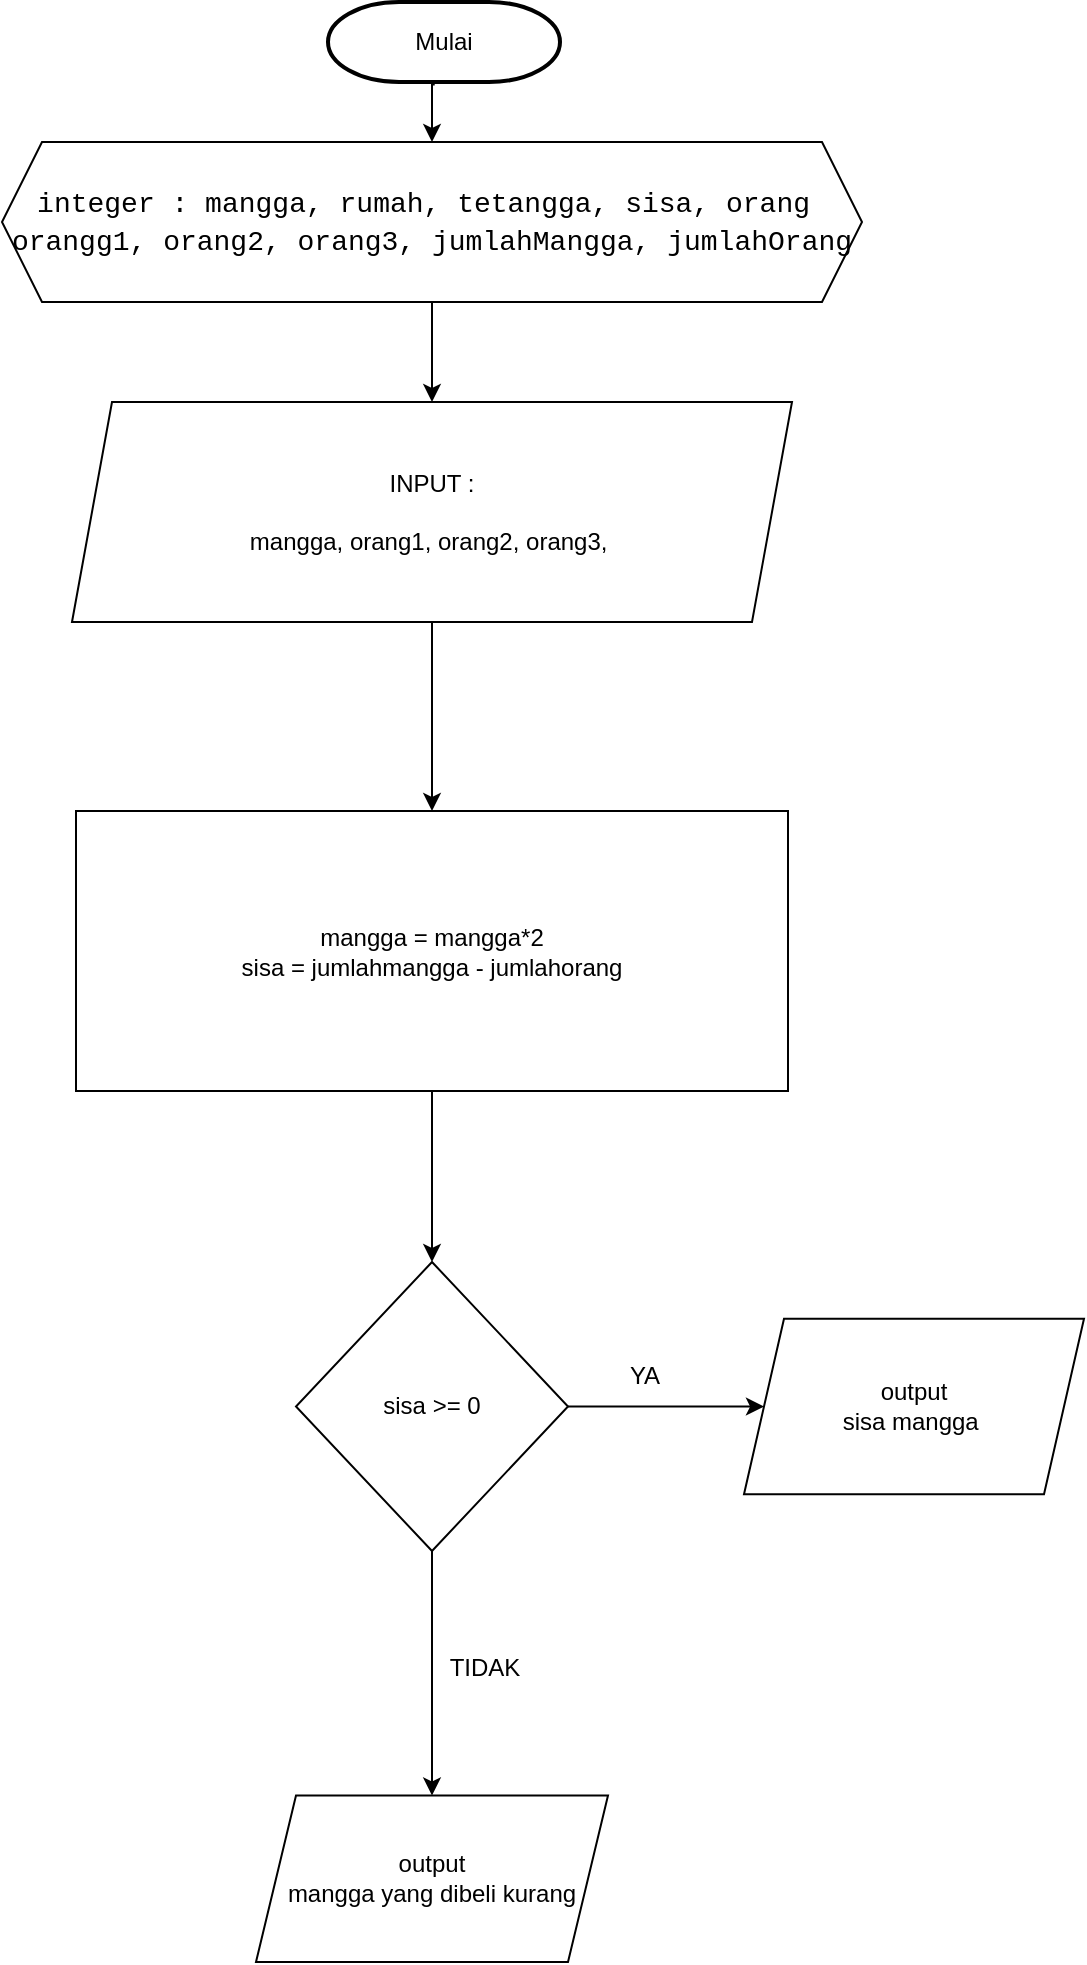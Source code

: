 <mxfile version="24.8.6">
  <diagram id="C5RBs43oDa-KdzZeNtuy" name="Page-1">
    <mxGraphModel dx="1500" dy="796" grid="1" gridSize="10" guides="1" tooltips="1" connect="1" arrows="1" fold="1" page="1" pageScale="1" pageWidth="827" pageHeight="1169" math="0" shadow="0">
      <root>
        <mxCell id="WIyWlLk6GJQsqaUBKTNV-0" />
        <mxCell id="WIyWlLk6GJQsqaUBKTNV-1" parent="WIyWlLk6GJQsqaUBKTNV-0" />
        <mxCell id="gMkqPlH_A6FbWqGvBuWD-2" style="edgeStyle=orthogonalEdgeStyle;rounded=0;orthogonalLoop=1;jettySize=auto;html=1;entryX=0.5;entryY=0;entryDx=0;entryDy=0;" parent="WIyWlLk6GJQsqaUBKTNV-1" source="gMkqPlH_A6FbWqGvBuWD-0" target="gMkqPlH_A6FbWqGvBuWD-1" edge="1">
          <mxGeometry relative="1" as="geometry" />
        </mxCell>
        <mxCell id="gMkqPlH_A6FbWqGvBuWD-0" value="&lt;div style=&quot;font-family: Consolas, &amp;quot;Courier New&amp;quot;, monospace; font-size: 14px; line-height: 19px; white-space: pre;&quot;&gt;&lt;div style=&quot;&quot;&gt;integer : mangga, rumah, tetangga, sisa, orang &lt;/div&gt;&lt;div style=&quot;&quot;&gt;orangg1, orang2, orang3, jumlahMangga, jumlahOrang&lt;/div&gt;&lt;/div&gt;" style="shape=hexagon;perimeter=hexagonPerimeter2;whiteSpace=wrap;html=1;fixedSize=1;" parent="WIyWlLk6GJQsqaUBKTNV-1" vertex="1">
          <mxGeometry x="199" y="110" width="430" height="80" as="geometry" />
        </mxCell>
        <mxCell id="obYkecV_zn7gyNt0R_FH-3" value="" style="edgeStyle=orthogonalEdgeStyle;rounded=0;orthogonalLoop=1;jettySize=auto;html=1;" edge="1" parent="WIyWlLk6GJQsqaUBKTNV-1" source="gMkqPlH_A6FbWqGvBuWD-1" target="obYkecV_zn7gyNt0R_FH-2">
          <mxGeometry relative="1" as="geometry" />
        </mxCell>
        <mxCell id="gMkqPlH_A6FbWqGvBuWD-1" value="INPUT :&lt;div&gt;&lt;br&gt;&lt;/div&gt;&lt;div&gt;mangga, orang1, orang2, orang3,&amp;nbsp;&lt;/div&gt;" style="shape=parallelogram;perimeter=parallelogramPerimeter;whiteSpace=wrap;html=1;fixedSize=1;" parent="WIyWlLk6GJQsqaUBKTNV-1" vertex="1">
          <mxGeometry x="234" y="240" width="360" height="110" as="geometry" />
        </mxCell>
        <mxCell id="obYkecV_zn7gyNt0R_FH-0" value="Mulai" style="strokeWidth=2;html=1;shape=mxgraph.flowchart.terminator;whiteSpace=wrap;" vertex="1" parent="WIyWlLk6GJQsqaUBKTNV-1">
          <mxGeometry x="362" y="40" width="116" height="40" as="geometry" />
        </mxCell>
        <mxCell id="obYkecV_zn7gyNt0R_FH-1" style="edgeStyle=orthogonalEdgeStyle;rounded=0;orthogonalLoop=1;jettySize=auto;html=1;exitX=0.46;exitY=1.031;exitDx=0;exitDy=0;exitPerimeter=0;entryX=0.5;entryY=0;entryDx=0;entryDy=0;" edge="1" parent="WIyWlLk6GJQsqaUBKTNV-1" source="obYkecV_zn7gyNt0R_FH-0" target="gMkqPlH_A6FbWqGvBuWD-0">
          <mxGeometry relative="1" as="geometry">
            <mxPoint x="420" y="100" as="sourcePoint" />
            <mxPoint x="410" y="120" as="targetPoint" />
          </mxGeometry>
        </mxCell>
        <mxCell id="obYkecV_zn7gyNt0R_FH-5" value="" style="edgeStyle=orthogonalEdgeStyle;rounded=0;orthogonalLoop=1;jettySize=auto;html=1;" edge="1" parent="WIyWlLk6GJQsqaUBKTNV-1" source="obYkecV_zn7gyNt0R_FH-2" target="obYkecV_zn7gyNt0R_FH-4">
          <mxGeometry relative="1" as="geometry" />
        </mxCell>
        <mxCell id="obYkecV_zn7gyNt0R_FH-2" value="mangga = mangga*2&lt;div&gt;sisa = jumlahmangga - jumlahorang&lt;/div&gt;" style="rounded=0;whiteSpace=wrap;html=1;" vertex="1" parent="WIyWlLk6GJQsqaUBKTNV-1">
          <mxGeometry x="236" y="444.5" width="356" height="140" as="geometry" />
        </mxCell>
        <mxCell id="obYkecV_zn7gyNt0R_FH-7" value="" style="edgeStyle=orthogonalEdgeStyle;rounded=0;orthogonalLoop=1;jettySize=auto;html=1;" edge="1" parent="WIyWlLk6GJQsqaUBKTNV-1" source="obYkecV_zn7gyNt0R_FH-4" target="obYkecV_zn7gyNt0R_FH-6">
          <mxGeometry relative="1" as="geometry" />
        </mxCell>
        <mxCell id="obYkecV_zn7gyNt0R_FH-9" value="" style="edgeStyle=orthogonalEdgeStyle;rounded=0;orthogonalLoop=1;jettySize=auto;html=1;" edge="1" parent="WIyWlLk6GJQsqaUBKTNV-1" source="obYkecV_zn7gyNt0R_FH-4" target="obYkecV_zn7gyNt0R_FH-8">
          <mxGeometry relative="1" as="geometry" />
        </mxCell>
        <mxCell id="obYkecV_zn7gyNt0R_FH-4" value="sisa &amp;gt;= 0" style="rhombus;whiteSpace=wrap;html=1;rounded=0;" vertex="1" parent="WIyWlLk6GJQsqaUBKTNV-1">
          <mxGeometry x="346" y="670" width="136" height="144.5" as="geometry" />
        </mxCell>
        <mxCell id="obYkecV_zn7gyNt0R_FH-6" value="output&lt;div&gt;sisa mangga&amp;nbsp;&lt;/div&gt;" style="shape=parallelogram;perimeter=parallelogramPerimeter;whiteSpace=wrap;html=1;fixedSize=1;rounded=0;" vertex="1" parent="WIyWlLk6GJQsqaUBKTNV-1">
          <mxGeometry x="570" y="698.37" width="170" height="87.75" as="geometry" />
        </mxCell>
        <mxCell id="obYkecV_zn7gyNt0R_FH-8" value="output&lt;div&gt;mangga yang dibeli kurang&lt;/div&gt;" style="shape=parallelogram;perimeter=parallelogramPerimeter;whiteSpace=wrap;html=1;fixedSize=1;rounded=0;" vertex="1" parent="WIyWlLk6GJQsqaUBKTNV-1">
          <mxGeometry x="326" y="936.75" width="176" height="83.25" as="geometry" />
        </mxCell>
        <mxCell id="obYkecV_zn7gyNt0R_FH-10" value="YA" style="text;html=1;align=center;verticalAlign=middle;resizable=0;points=[];autosize=1;strokeColor=none;fillColor=none;" vertex="1" parent="WIyWlLk6GJQsqaUBKTNV-1">
          <mxGeometry x="500" y="712.25" width="40" height="30" as="geometry" />
        </mxCell>
        <mxCell id="obYkecV_zn7gyNt0R_FH-11" value="TIDAK" style="text;html=1;align=center;verticalAlign=middle;resizable=0;points=[];autosize=1;strokeColor=none;fillColor=none;" vertex="1" parent="WIyWlLk6GJQsqaUBKTNV-1">
          <mxGeometry x="410" y="858" width="60" height="30" as="geometry" />
        </mxCell>
      </root>
    </mxGraphModel>
  </diagram>
</mxfile>
